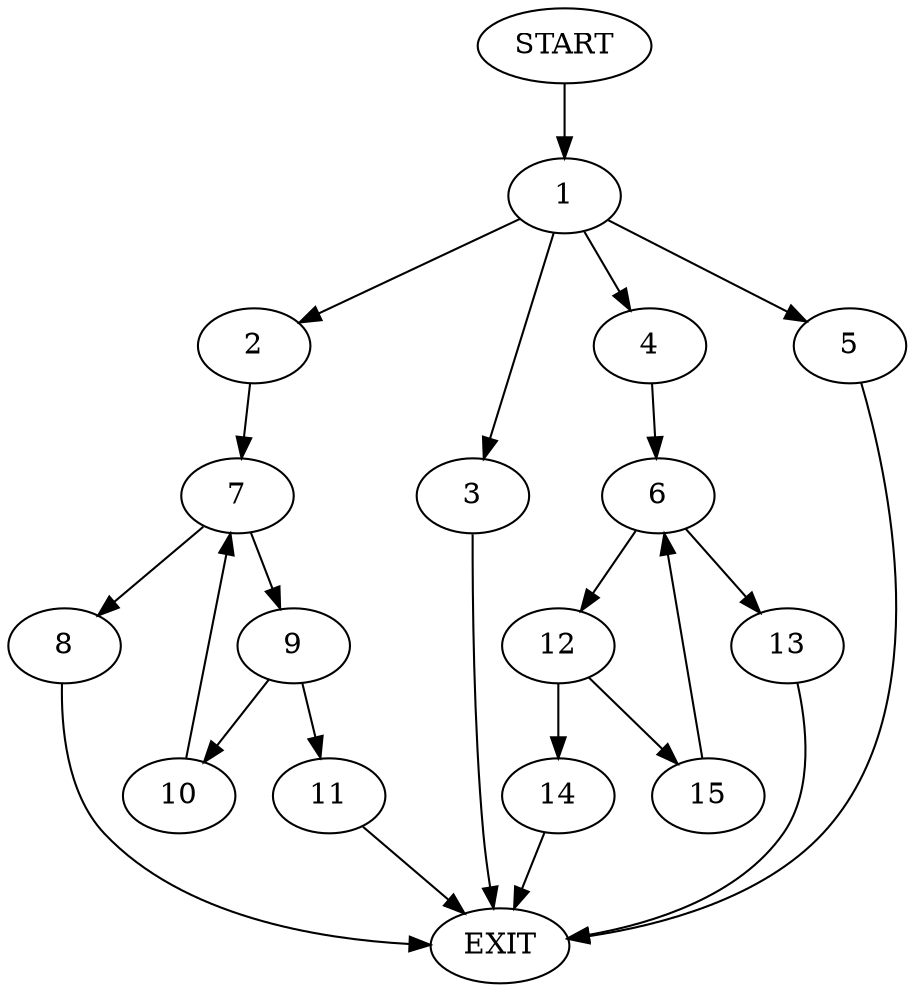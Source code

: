 digraph {
0 [label="START"]
16 [label="EXIT"]
0 -> 1
1 -> 2
1 -> 3
1 -> 4
1 -> 5
4 -> 6
3 -> 16
5 -> 16
2 -> 7
7 -> 8
7 -> 9
8 -> 16
9 -> 10
9 -> 11
10 -> 7
11 -> 16
6 -> 12
6 -> 13
12 -> 14
12 -> 15
13 -> 16
14 -> 16
15 -> 6
}
